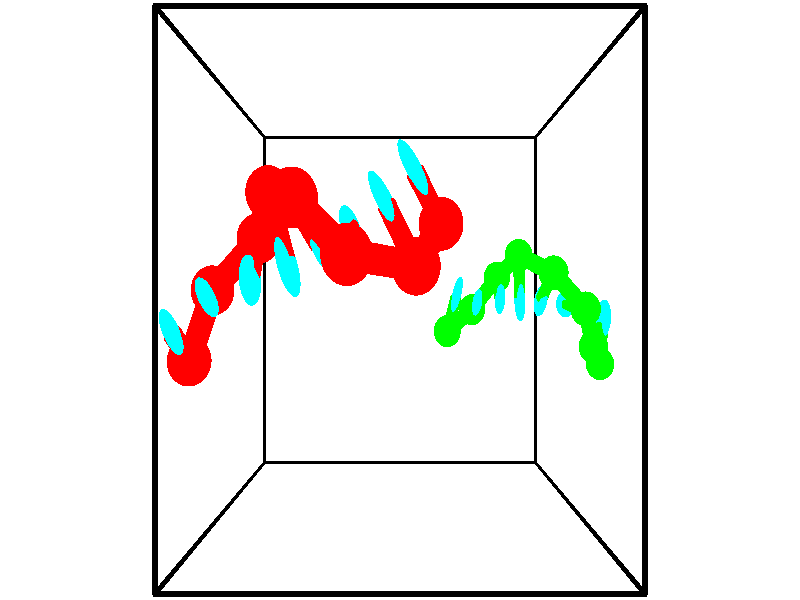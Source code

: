 // switches for output
#declare DRAW_BASES = 1; // possible values are 0, 1; only relevant for DNA ribbons
#declare DRAW_BASES_TYPE = 3; // possible values are 1, 2, 3; only relevant for DNA ribbons
#declare DRAW_FOG = 0; // set to 1 to enable fog

#include "colors.inc"

#include "transforms.inc"
background { rgb <1, 1, 1>}

#default {
   normal{
       ripples 0.25
       frequency 0.20
       turbulence 0.2
       lambda 5
   }
	finish {
		phong 0.1
		phong_size 40.
	}
}

// original window dimensions: 1024x640


// camera settings

camera {
	sky <-0, 1, 0>
	up <-0, 1, 0>
	right 1.6 * <1, 0, 0>
	location <2.5, 2.5, 11.1562>
	look_at <2.5, 2.5, 2.5>
	direction <0, 0, -8.6562>
	angle 67.0682
}


# declare cpy_camera_pos = <2.5, 2.5, 11.1562>;
# if (DRAW_FOG = 1)
fog {
	fog_type 2
	up vnormalize(cpy_camera_pos)
	color rgbt<1,1,1,0.3>
	distance 1e-5
	fog_alt 3e-3
	fog_offset 4
}
# end


// LIGHTS

# declare lum = 6;
global_settings {
	ambient_light rgb lum * <0.05, 0.05, 0.05>
	max_trace_level 15
}# declare cpy_direct_light_amount = 0.25;
light_source
{	1000 * <-1, -1, 1>,
	rgb lum * cpy_direct_light_amount
	parallel
}

light_source
{	1000 * <1, 1, -1>,
	rgb lum * cpy_direct_light_amount
	parallel
}

// strand 0

// nucleotide -1

// particle -1
sphere {
	<2.959161, 3.209723, 4.402342> 0.250000
	pigment { color rgbt <1,0,0,0> }
	no_shadow
}
cylinder {
	<2.775524, 3.463600, 4.650986>,  <2.665342, 3.615927, 4.800172>, 0.100000
	pigment { color rgbt <1,0,0,0> }
	no_shadow
}
cylinder {
	<2.775524, 3.463600, 4.650986>,  <2.959161, 3.209723, 4.402342>, 0.100000
	pigment { color rgbt <1,0,0,0> }
	no_shadow
}

// particle -1
sphere {
	<2.775524, 3.463600, 4.650986> 0.100000
	pigment { color rgbt <1,0,0,0> }
	no_shadow
}
sphere {
	0, 1
	scale<0.080000,0.200000,0.300000>
	matrix <-0.837012, -0.543519, -0.063221,
		0.297731, -0.549319, 0.780772,
		-0.459093, 0.634693, 0.621609,
		2.637796, 3.654008, 4.837469>
	pigment { color rgbt <0,1,1,0> }
	no_shadow
}
cylinder {
	<2.663922, 2.787531, 5.007706>,  <2.959161, 3.209723, 4.402342>, 0.130000
	pigment { color rgbt <1,0,0,0> }
	no_shadow
}

// nucleotide -1

// particle -1
sphere {
	<2.663922, 2.787531, 5.007706> 0.250000
	pigment { color rgbt <1,0,0,0> }
	no_shadow
}
cylinder {
	<2.473927, 3.125252, 4.908478>,  <2.359929, 3.327884, 4.848941>, 0.100000
	pigment { color rgbt <1,0,0,0> }
	no_shadow
}
cylinder {
	<2.473927, 3.125252, 4.908478>,  <2.663922, 2.787531, 5.007706>, 0.100000
	pigment { color rgbt <1,0,0,0> }
	no_shadow
}

// particle -1
sphere {
	<2.473927, 3.125252, 4.908478> 0.100000
	pigment { color rgbt <1,0,0,0> }
	no_shadow
}
sphere {
	0, 1
	scale<0.080000,0.200000,0.300000>
	matrix <-0.834431, -0.521661, -0.177750,
		-0.279483, 0.122567, 0.952296,
		-0.474989, 0.844303, -0.248069,
		2.331430, 3.378543, 4.834057>
	pigment { color rgbt <0,1,1,0> }
	no_shadow
}
cylinder {
	<1.994567, 2.860229, 5.426441>,  <2.663922, 2.787531, 5.007706>, 0.130000
	pigment { color rgbt <1,0,0,0> }
	no_shadow
}

// nucleotide -1

// particle -1
sphere {
	<1.994567, 2.860229, 5.426441> 0.250000
	pigment { color rgbt <1,0,0,0> }
	no_shadow
}
cylinder {
	<1.985096, 3.019814, 5.059776>,  <1.979413, 3.115564, 4.839777>, 0.100000
	pigment { color rgbt <1,0,0,0> }
	no_shadow
}
cylinder {
	<1.985096, 3.019814, 5.059776>,  <1.994567, 2.860229, 5.426441>, 0.100000
	pigment { color rgbt <1,0,0,0> }
	no_shadow
}

// particle -1
sphere {
	<1.985096, 3.019814, 5.059776> 0.100000
	pigment { color rgbt <1,0,0,0> }
	no_shadow
}
sphere {
	0, 1
	scale<0.080000,0.200000,0.300000>
	matrix <-0.888292, -0.429077, -0.163803,
		-0.458669, 0.810385, 0.364552,
		-0.023677, 0.398960, -0.916663,
		1.977993, 3.139502, 4.784778>
	pigment { color rgbt <0,1,1,0> }
	no_shadow
}
cylinder {
	<1.445476, 3.334600, 5.247572>,  <1.994567, 2.860229, 5.426441>, 0.130000
	pigment { color rgbt <1,0,0,0> }
	no_shadow
}

// nucleotide -1

// particle -1
sphere {
	<1.445476, 3.334600, 5.247572> 0.250000
	pigment { color rgbt <1,0,0,0> }
	no_shadow
}
cylinder {
	<1.560886, 3.129906, 4.923874>,  <1.630133, 3.007089, 4.729655>, 0.100000
	pigment { color rgbt <1,0,0,0> }
	no_shadow
}
cylinder {
	<1.560886, 3.129906, 4.923874>,  <1.445476, 3.334600, 5.247572>, 0.100000
	pigment { color rgbt <1,0,0,0> }
	no_shadow
}

// particle -1
sphere {
	<1.560886, 3.129906, 4.923874> 0.100000
	pigment { color rgbt <1,0,0,0> }
	no_shadow
}
sphere {
	0, 1
	scale<0.080000,0.200000,0.300000>
	matrix <-0.928339, -0.356422, -0.105600,
		-0.234394, 0.781722, -0.577901,
		0.288527, -0.511736, -0.809246,
		1.647444, 2.976385, 4.681100>
	pigment { color rgbt <0,1,1,0> }
	no_shadow
}
cylinder {
	<1.067244, 3.473581, 4.559662>,  <1.445476, 3.334600, 5.247572>, 0.130000
	pigment { color rgbt <1,0,0,0> }
	no_shadow
}

// nucleotide -1

// particle -1
sphere {
	<1.067244, 3.473581, 4.559662> 0.250000
	pigment { color rgbt <1,0,0,0> }
	no_shadow
}
cylinder {
	<1.191647, 3.095650, 4.600800>,  <1.266288, 2.868891, 4.625482>, 0.100000
	pigment { color rgbt <1,0,0,0> }
	no_shadow
}
cylinder {
	<1.191647, 3.095650, 4.600800>,  <1.067244, 3.473581, 4.559662>, 0.100000
	pigment { color rgbt <1,0,0,0> }
	no_shadow
}

// particle -1
sphere {
	<1.191647, 3.095650, 4.600800> 0.100000
	pigment { color rgbt <1,0,0,0> }
	no_shadow
}
sphere {
	0, 1
	scale<0.080000,0.200000,0.300000>
	matrix <-0.915218, -0.326905, -0.235603,
		0.256223, -0.020849, -0.966393,
		0.311007, -0.944827, 0.102843,
		1.284949, 2.812201, 4.631652>
	pigment { color rgbt <0,1,1,0> }
	no_shadow
}
cylinder {
	<0.818479, 3.109629, 3.983810>,  <1.067244, 3.473581, 4.559662>, 0.130000
	pigment { color rgbt <1,0,0,0> }
	no_shadow
}

// nucleotide -1

// particle -1
sphere {
	<0.818479, 3.109629, 3.983810> 0.250000
	pigment { color rgbt <1,0,0,0> }
	no_shadow
}
cylinder {
	<0.840984, 2.866913, 4.300957>,  <0.854488, 2.721283, 4.491245>, 0.100000
	pigment { color rgbt <1,0,0,0> }
	no_shadow
}
cylinder {
	<0.840984, 2.866913, 4.300957>,  <0.818479, 3.109629, 3.983810>, 0.100000
	pigment { color rgbt <1,0,0,0> }
	no_shadow
}

// particle -1
sphere {
	<0.840984, 2.866913, 4.300957> 0.100000
	pigment { color rgbt <1,0,0,0> }
	no_shadow
}
sphere {
	0, 1
	scale<0.080000,0.200000,0.300000>
	matrix <-0.950680, -0.275173, -0.143130,
		0.305026, -0.745710, -0.592347,
		0.056265, -0.606792, 0.792867,
		0.857864, 2.684875, 4.538817>
	pigment { color rgbt <0,1,1,0> }
	no_shadow
}
cylinder {
	<0.253590, 2.595596, 3.916163>,  <0.818479, 3.109629, 3.983810>, 0.130000
	pigment { color rgbt <1,0,0,0> }
	no_shadow
}

// nucleotide -1

// particle -1
sphere {
	<0.253590, 2.595596, 3.916163> 0.250000
	pigment { color rgbt <1,0,0,0> }
	no_shadow
}
cylinder {
	<0.337868, 2.555351, 4.305107>,  <0.388434, 2.531204, 4.538474>, 0.100000
	pigment { color rgbt <1,0,0,0> }
	no_shadow
}
cylinder {
	<0.337868, 2.555351, 4.305107>,  <0.253590, 2.595596, 3.916163>, 0.100000
	pigment { color rgbt <1,0,0,0> }
	no_shadow
}

// particle -1
sphere {
	<0.337868, 2.555351, 4.305107> 0.100000
	pigment { color rgbt <1,0,0,0> }
	no_shadow
}
sphere {
	0, 1
	scale<0.080000,0.200000,0.300000>
	matrix <-0.860788, -0.490523, 0.135763,
		0.463306, -0.865601, -0.189956,
		0.210694, -0.100612, 0.972361,
		0.401076, 2.525168, 4.596815>
	pigment { color rgbt <0,1,1,0> }
	no_shadow
}
cylinder {
	<0.008017, 1.899008, 4.014726>,  <0.253590, 2.595596, 3.916163>, 0.130000
	pigment { color rgbt <1,0,0,0> }
	no_shadow
}

// nucleotide -1

// particle -1
sphere {
	<0.008017, 1.899008, 4.014726> 0.250000
	pigment { color rgbt <1,0,0,0> }
	no_shadow
}
cylinder {
	<0.022346, 2.076210, 4.373047>,  <0.030944, 2.182531, 4.588039>, 0.100000
	pigment { color rgbt <1,0,0,0> }
	no_shadow
}
cylinder {
	<0.022346, 2.076210, 4.373047>,  <0.008017, 1.899008, 4.014726>, 0.100000
	pigment { color rgbt <1,0,0,0> }
	no_shadow
}

// particle -1
sphere {
	<0.022346, 2.076210, 4.373047> 0.100000
	pigment { color rgbt <1,0,0,0> }
	no_shadow
}
sphere {
	0, 1
	scale<0.080000,0.200000,0.300000>
	matrix <-0.894009, -0.386388, 0.226833,
		0.446615, -0.808982, 0.382209,
		0.035823, 0.443005, 0.895803,
		0.033093, 2.209111, 4.641788>
	pigment { color rgbt <0,1,1,0> }
	no_shadow
}
// strand 1

// nucleotide -1

// particle -1
sphere {
	<3.384287, 2.014776, -0.139399> 0.250000
	pigment { color rgbt <0,1,0,0> }
	no_shadow
}
cylinder {
	<3.465441, 2.339966, 0.078926>,  <3.514133, 2.535079, 0.209921>, 0.100000
	pigment { color rgbt <0,1,0,0> }
	no_shadow
}
cylinder {
	<3.465441, 2.339966, 0.078926>,  <3.384287, 2.014776, -0.139399>, 0.100000
	pigment { color rgbt <0,1,0,0> }
	no_shadow
}

// particle -1
sphere {
	<3.465441, 2.339966, 0.078926> 0.100000
	pigment { color rgbt <0,1,0,0> }
	no_shadow
}
sphere {
	0, 1
	scale<0.080000,0.200000,0.300000>
	matrix <0.966487, -0.255793, 0.021742,
		0.157291, 0.523110, -0.837625,
		0.202885, 0.812973, 0.545813,
		3.526306, 2.583858, 0.242670>
	pigment { color rgbt <0,1,1,0> }
	no_shadow
}
cylinder {
	<3.891444, 2.346080, -0.503247>,  <3.384287, 2.014776, -0.139399>, 0.130000
	pigment { color rgbt <0,1,0,0> }
	no_shadow
}

// nucleotide -1

// particle -1
sphere {
	<3.891444, 2.346080, -0.503247> 0.250000
	pigment { color rgbt <0,1,0,0> }
	no_shadow
}
cylinder {
	<3.897858, 2.412659, -0.108879>,  <3.901706, 2.452606, 0.127742>, 0.100000
	pigment { color rgbt <0,1,0,0> }
	no_shadow
}
cylinder {
	<3.897858, 2.412659, -0.108879>,  <3.891444, 2.346080, -0.503247>, 0.100000
	pigment { color rgbt <0,1,0,0> }
	no_shadow
}

// particle -1
sphere {
	<3.897858, 2.412659, -0.108879> 0.100000
	pigment { color rgbt <0,1,0,0> }
	no_shadow
}
sphere {
	0, 1
	scale<0.080000,0.200000,0.300000>
	matrix <0.983102, -0.182457, 0.014816,
		0.182354, 0.969023, -0.166559,
		0.016033, 0.166446, 0.985920,
		3.902668, 2.462592, 0.186897>
	pigment { color rgbt <0,1,1,0> }
	no_shadow
}
cylinder {
	<4.360507, 2.864607, -0.425894>,  <3.891444, 2.346080, -0.503247>, 0.130000
	pigment { color rgbt <0,1,0,0> }
	no_shadow
}

// nucleotide -1

// particle -1
sphere {
	<4.360507, 2.864607, -0.425894> 0.250000
	pigment { color rgbt <0,1,0,0> }
	no_shadow
}
cylinder {
	<4.337154, 2.665207, -0.079926>,  <4.323143, 2.545567, 0.127656>, 0.100000
	pigment { color rgbt <0,1,0,0> }
	no_shadow
}
cylinder {
	<4.337154, 2.665207, -0.079926>,  <4.360507, 2.864607, -0.425894>, 0.100000
	pigment { color rgbt <0,1,0,0> }
	no_shadow
}

// particle -1
sphere {
	<4.337154, 2.665207, -0.079926> 0.100000
	pigment { color rgbt <0,1,0,0> }
	no_shadow
}
sphere {
	0, 1
	scale<0.080000,0.200000,0.300000>
	matrix <0.985195, -0.168662, -0.030710,
		0.161188, 0.850324, 0.500966,
		-0.058380, -0.498500, 0.864922,
		4.319640, 2.515657, 0.179551>
	pigment { color rgbt <0,1,1,0> }
	no_shadow
}
cylinder {
	<4.654552, 3.175249, 0.180447>,  <4.360507, 2.864607, -0.425894>, 0.130000
	pigment { color rgbt <0,1,0,0> }
	no_shadow
}

// nucleotide -1

// particle -1
sphere {
	<4.654552, 3.175249, 0.180447> 0.250000
	pigment { color rgbt <0,1,0,0> }
	no_shadow
}
cylinder {
	<4.666441, 2.775528, 0.189484>,  <4.673574, 2.535695, 0.194905>, 0.100000
	pigment { color rgbt <0,1,0,0> }
	no_shadow
}
cylinder {
	<4.666441, 2.775528, 0.189484>,  <4.654552, 3.175249, 0.180447>, 0.100000
	pigment { color rgbt <0,1,0,0> }
	no_shadow
}

// particle -1
sphere {
	<4.666441, 2.775528, 0.189484> 0.100000
	pigment { color rgbt <0,1,0,0> }
	no_shadow
}
sphere {
	0, 1
	scale<0.080000,0.200000,0.300000>
	matrix <0.993186, 0.026978, -0.113373,
		0.112684, 0.025807, 0.993296,
		0.029723, -0.999303, 0.022591,
		4.675358, 2.475737, 0.196261>
	pigment { color rgbt <0,1,1,0> }
	no_shadow
}
cylinder {
	<5.143892, 2.889966, 0.758683>,  <4.654552, 3.175249, 0.180447>, 0.130000
	pigment { color rgbt <0,1,0,0> }
	no_shadow
}

// nucleotide -1

// particle -1
sphere {
	<5.143892, 2.889966, 0.758683> 0.250000
	pigment { color rgbt <0,1,0,0> }
	no_shadow
}
cylinder {
	<5.091660, 2.661011, 0.434875>,  <5.060320, 2.523638, 0.240591>, 0.100000
	pigment { color rgbt <0,1,0,0> }
	no_shadow
}
cylinder {
	<5.091660, 2.661011, 0.434875>,  <5.143892, 2.889966, 0.758683>, 0.100000
	pigment { color rgbt <0,1,0,0> }
	no_shadow
}

// particle -1
sphere {
	<5.091660, 2.661011, 0.434875> 0.100000
	pigment { color rgbt <0,1,0,0> }
	no_shadow
}
sphere {
	0, 1
	scale<0.080000,0.200000,0.300000>
	matrix <0.989576, -0.025228, -0.141787,
		0.060735, -0.819596, 0.569714,
		-0.130581, -0.572387, -0.809520,
		5.052485, 2.489295, 0.192020>
	pigment { color rgbt <0,1,1,0> }
	no_shadow
}
cylinder {
	<5.681573, 2.371474, 0.808325>,  <5.143892, 2.889966, 0.758683>, 0.130000
	pigment { color rgbt <0,1,0,0> }
	no_shadow
}

// nucleotide -1

// particle -1
sphere {
	<5.681573, 2.371474, 0.808325> 0.250000
	pigment { color rgbt <0,1,0,0> }
	no_shadow
}
cylinder {
	<5.586586, 2.409485, 0.421631>,  <5.529594, 2.432292, 0.189614>, 0.100000
	pigment { color rgbt <0,1,0,0> }
	no_shadow
}
cylinder {
	<5.586586, 2.409485, 0.421631>,  <5.681573, 2.371474, 0.808325>, 0.100000
	pigment { color rgbt <0,1,0,0> }
	no_shadow
}

// particle -1
sphere {
	<5.586586, 2.409485, 0.421631> 0.100000
	pigment { color rgbt <0,1,0,0> }
	no_shadow
}
sphere {
	0, 1
	scale<0.080000,0.200000,0.300000>
	matrix <0.969009, -0.046548, -0.242601,
		-0.068054, -0.994386, -0.081030,
		-0.237467, 0.095028, -0.966736,
		5.515346, 2.437993, 0.131610>
	pigment { color rgbt <0,1,1,0> }
	no_shadow
}
cylinder {
	<5.922089, 1.805916, 0.474727>,  <5.681573, 2.371474, 0.808325>, 0.130000
	pigment { color rgbt <0,1,0,0> }
	no_shadow
}

// nucleotide -1

// particle -1
sphere {
	<5.922089, 1.805916, 0.474727> 0.250000
	pigment { color rgbt <0,1,0,0> }
	no_shadow
}
cylinder {
	<5.905550, 2.116043, 0.222641>,  <5.895627, 2.302119, 0.071389>, 0.100000
	pigment { color rgbt <0,1,0,0> }
	no_shadow
}
cylinder {
	<5.905550, 2.116043, 0.222641>,  <5.922089, 1.805916, 0.474727>, 0.100000
	pigment { color rgbt <0,1,0,0> }
	no_shadow
}

// particle -1
sphere {
	<5.905550, 2.116043, 0.222641> 0.100000
	pigment { color rgbt <0,1,0,0> }
	no_shadow
}
sphere {
	0, 1
	scale<0.080000,0.200000,0.300000>
	matrix <0.959960, -0.144087, -0.240241,
		-0.277069, -0.614915, -0.738317,
		-0.041346, 0.775319, -0.630216,
		5.893146, 2.348639, 0.033576>
	pigment { color rgbt <0,1,1,0> }
	no_shadow
}
cylinder {
	<6.212190, 1.511487, -0.053799>,  <5.922089, 1.805916, 0.474727>, 0.130000
	pigment { color rgbt <0,1,0,0> }
	no_shadow
}

// nucleotide -1

// particle -1
sphere {
	<6.212190, 1.511487, -0.053799> 0.250000
	pigment { color rgbt <0,1,0,0> }
	no_shadow
}
cylinder {
	<6.247629, 1.909912, -0.055176>,  <6.268892, 2.148967, -0.056002>, 0.100000
	pigment { color rgbt <0,1,0,0> }
	no_shadow
}
cylinder {
	<6.247629, 1.909912, -0.055176>,  <6.212190, 1.511487, -0.053799>, 0.100000
	pigment { color rgbt <0,1,0,0> }
	no_shadow
}

// particle -1
sphere {
	<6.247629, 1.909912, -0.055176> 0.100000
	pigment { color rgbt <0,1,0,0> }
	no_shadow
}
sphere {
	0, 1
	scale<0.080000,0.200000,0.300000>
	matrix <0.943820, -0.085054, -0.319329,
		-0.318364, 0.025044, -0.947638,
		0.088597, 0.996062, -0.003441,
		6.274208, 2.208731, -0.056208>
	pigment { color rgbt <0,1,1,0> }
	no_shadow
}
// box output
cylinder {
	<0.000000, 0.000000, 0.000000>,  <5.000000, 0.000000, 0.000000>, 0.025000
	pigment { color rgbt <0,0,0,0> }
	no_shadow
}
cylinder {
	<0.000000, 0.000000, 0.000000>,  <0.000000, 5.000000, 0.000000>, 0.025000
	pigment { color rgbt <0,0,0,0> }
	no_shadow
}
cylinder {
	<0.000000, 0.000000, 0.000000>,  <0.000000, 0.000000, 5.000000>, 0.025000
	pigment { color rgbt <0,0,0,0> }
	no_shadow
}
cylinder {
	<5.000000, 5.000000, 5.000000>,  <0.000000, 5.000000, 5.000000>, 0.025000
	pigment { color rgbt <0,0,0,0> }
	no_shadow
}
cylinder {
	<5.000000, 5.000000, 5.000000>,  <5.000000, 0.000000, 5.000000>, 0.025000
	pigment { color rgbt <0,0,0,0> }
	no_shadow
}
cylinder {
	<5.000000, 5.000000, 5.000000>,  <5.000000, 5.000000, 0.000000>, 0.025000
	pigment { color rgbt <0,0,0,0> }
	no_shadow
}
cylinder {
	<0.000000, 0.000000, 5.000000>,  <0.000000, 5.000000, 5.000000>, 0.025000
	pigment { color rgbt <0,0,0,0> }
	no_shadow
}
cylinder {
	<0.000000, 0.000000, 5.000000>,  <5.000000, 0.000000, 5.000000>, 0.025000
	pigment { color rgbt <0,0,0,0> }
	no_shadow
}
cylinder {
	<5.000000, 5.000000, 0.000000>,  <0.000000, 5.000000, 0.000000>, 0.025000
	pigment { color rgbt <0,0,0,0> }
	no_shadow
}
cylinder {
	<5.000000, 5.000000, 0.000000>,  <5.000000, 0.000000, 0.000000>, 0.025000
	pigment { color rgbt <0,0,0,0> }
	no_shadow
}
cylinder {
	<5.000000, 0.000000, 5.000000>,  <5.000000, 0.000000, 0.000000>, 0.025000
	pigment { color rgbt <0,0,0,0> }
	no_shadow
}
cylinder {
	<0.000000, 5.000000, 0.000000>,  <0.000000, 5.000000, 5.000000>, 0.025000
	pigment { color rgbt <0,0,0,0> }
	no_shadow
}
// end of box output
